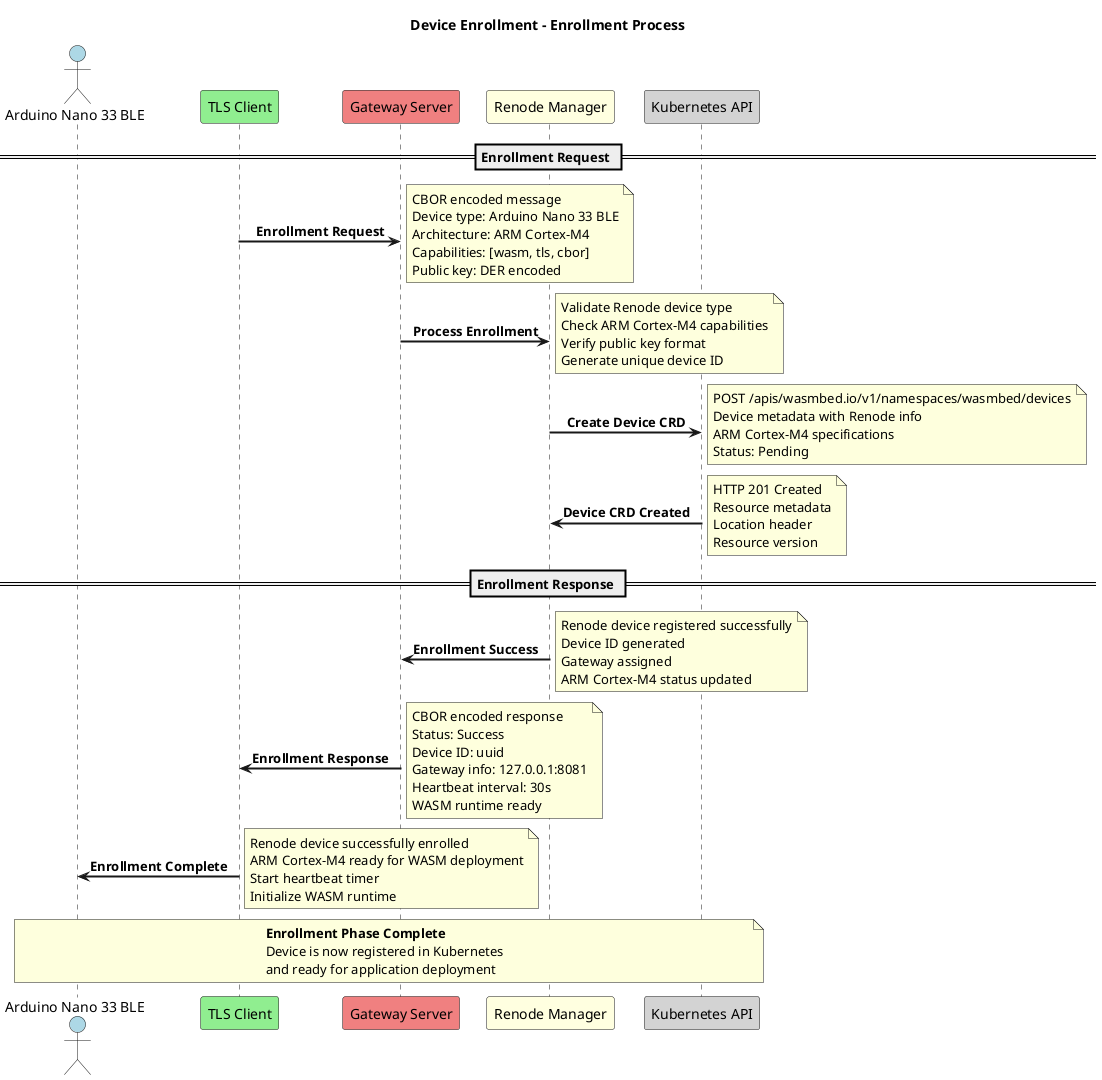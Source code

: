 ' SPDX-License-Identifier: CC-BY-4.0
' Copyright © 2025 Wasmbed contributors

@startuml
title Device Enrollment - Enrollment Process

skinparam wrapMessageWidth 200
skinparam sequenceMessageAlign center
skinparam sequenceArrowThickness 2
skinparam sequenceLifeLineBackgroundColor #E8F4FD
skinparam sequenceActorBackgroundColor #D4E6F1
skinparam sequenceParticipantBackgroundColor #F8F9FA
skinparam direction top to bottom

actor "Arduino Nano 33 BLE" as MCU #LightBlue
participant "TLS Client" as TLS_CLIENT #LightGreen
participant "Gateway Server" as GATEWAY #LightCoral
participant "Renode Manager" as RENODE_MGR #LightYellow
participant "Kubernetes API" as K8S_API #LightGray

== Enrollment Request ==

TLS_CLIENT -> GATEWAY : **Enrollment Request**
note right : CBOR encoded message\nDevice type: Arduino Nano 33 BLE\nArchitecture: ARM Cortex-M4\nCapabilities: [wasm, tls, cbor]\nPublic key: DER encoded

GATEWAY -> RENODE_MGR : **Process Enrollment**
note right : Validate Renode device type\nCheck ARM Cortex-M4 capabilities\nVerify public key format\nGenerate unique device ID

RENODE_MGR -> K8S_API : **Create Device CRD**
note right : POST /apis/wasmbed.io/v1/namespaces/wasmbed/devices\nDevice metadata with Renode info\nARM Cortex-M4 specifications\nStatus: Pending

K8S_API -> RENODE_MGR : **Device CRD Created**
note right : HTTP 201 Created\nResource metadata\nLocation header\nResource version

== Enrollment Response ==

RENODE_MGR -> GATEWAY : **Enrollment Success**
note right : Renode device registered successfully\nDevice ID generated\nGateway assigned\nARM Cortex-M4 status updated

GATEWAY -> TLS_CLIENT : **Enrollment Response**
note right : CBOR encoded response\nStatus: Success\nDevice ID: uuid\nGateway info: 127.0.0.1:8081\nHeartbeat interval: 30s\nWASM runtime ready

TLS_CLIENT -> MCU : **Enrollment Complete**
note right : Renode device successfully enrolled\nARM Cortex-M4 ready for WASM deployment\nStart heartbeat timer\nInitialize WASM runtime

note over MCU, K8S_API
  **Enrollment Phase Complete**
  Device is now registered in Kubernetes
  and ready for application deployment
end note

@enduml
